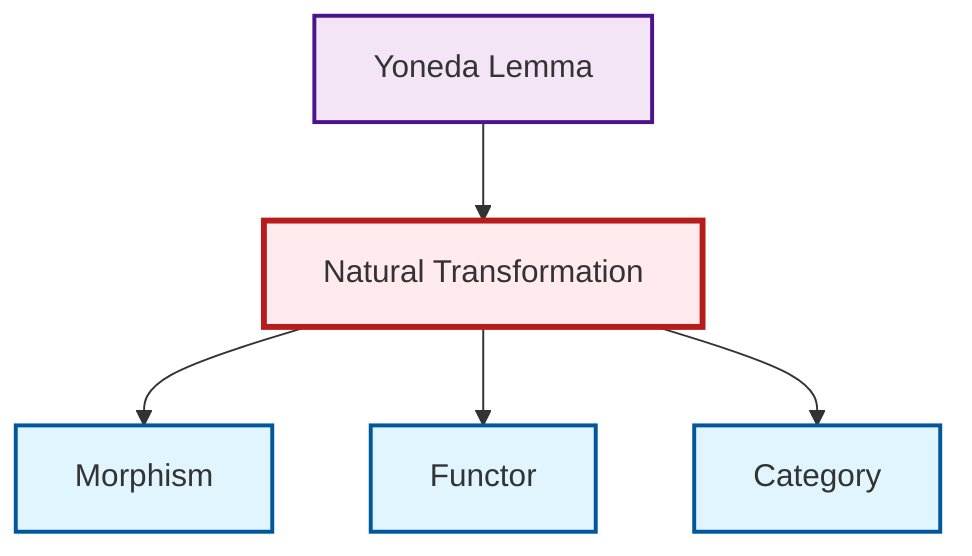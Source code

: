 graph TD
    classDef definition fill:#e1f5fe,stroke:#01579b,stroke-width:2px
    classDef theorem fill:#f3e5f5,stroke:#4a148c,stroke-width:2px
    classDef axiom fill:#fff3e0,stroke:#e65100,stroke-width:2px
    classDef example fill:#e8f5e9,stroke:#1b5e20,stroke-width:2px
    classDef current fill:#ffebee,stroke:#b71c1c,stroke-width:3px
    def-category["Category"]:::definition
    def-functor["Functor"]:::definition
    thm-yoneda["Yoneda Lemma"]:::theorem
    def-morphism["Morphism"]:::definition
    def-natural-transformation["Natural Transformation"]:::definition
    thm-yoneda --> def-natural-transformation
    def-natural-transformation --> def-morphism
    def-natural-transformation --> def-functor
    def-natural-transformation --> def-category
    class def-natural-transformation current